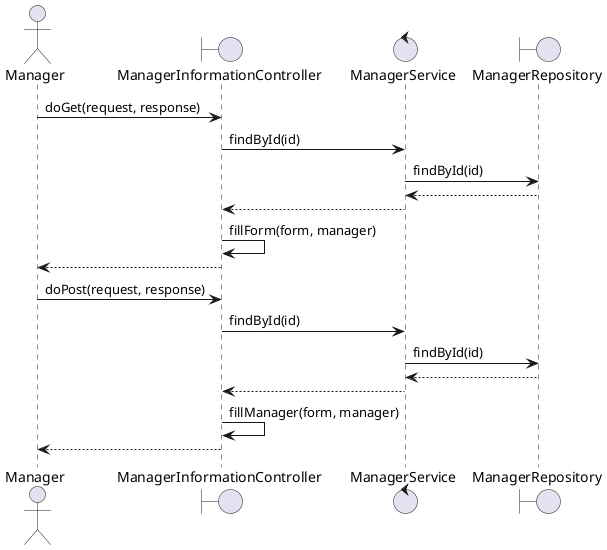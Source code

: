 @startuml
'https://plantuml.com/sequence-diagram

actor Manager
boundary ManagerInformationController
control ManagerService
boundary ManagerRepository

Manager -> ManagerInformationController: doGet(request, response)
ManagerInformationController -> ManagerService: findById(id)
ManagerService -> ManagerRepository: findById(id)
ManagerService <-- ManagerRepository
ManagerInformationController <-- ManagerService
ManagerInformationController -> ManagerInformationController: fillForm(form, manager)
Manager <-- ManagerInformationController

Manager -> ManagerInformationController: doPost(request, response)
ManagerInformationController -> ManagerService: findById(id)
ManagerService -> ManagerRepository: findById(id)
ManagerService <-- ManagerRepository
ManagerInformationController <-- ManagerService
ManagerInformationController -> ManagerInformationController: fillManager(form, manager)
Manager <-- ManagerInformationController

@enduml
